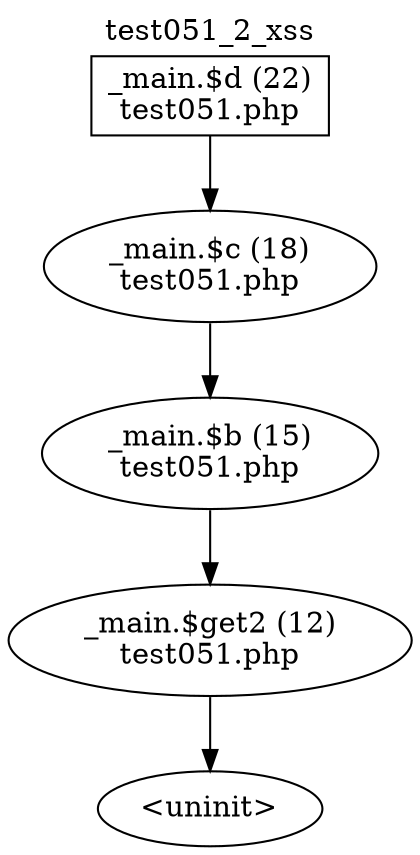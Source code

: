 digraph cfg {
  label="test051_2_xss";
  labelloc=t;
  n1 [shape=box, label="_main.$d (22)\ntest051.php"];
  n2 [shape=ellipse, label="_main.$c (18)\ntest051.php"];
  n3 [shape=ellipse, label="_main.$b (15)\ntest051.php"];
  n4 [shape=ellipse, label="_main.$get2 (12)\ntest051.php"];
  n5 [shape=ellipse, label="<uninit>"];
  n1 -> n2;
  n2 -> n3;
  n3 -> n4;
  n4 -> n5;
}

